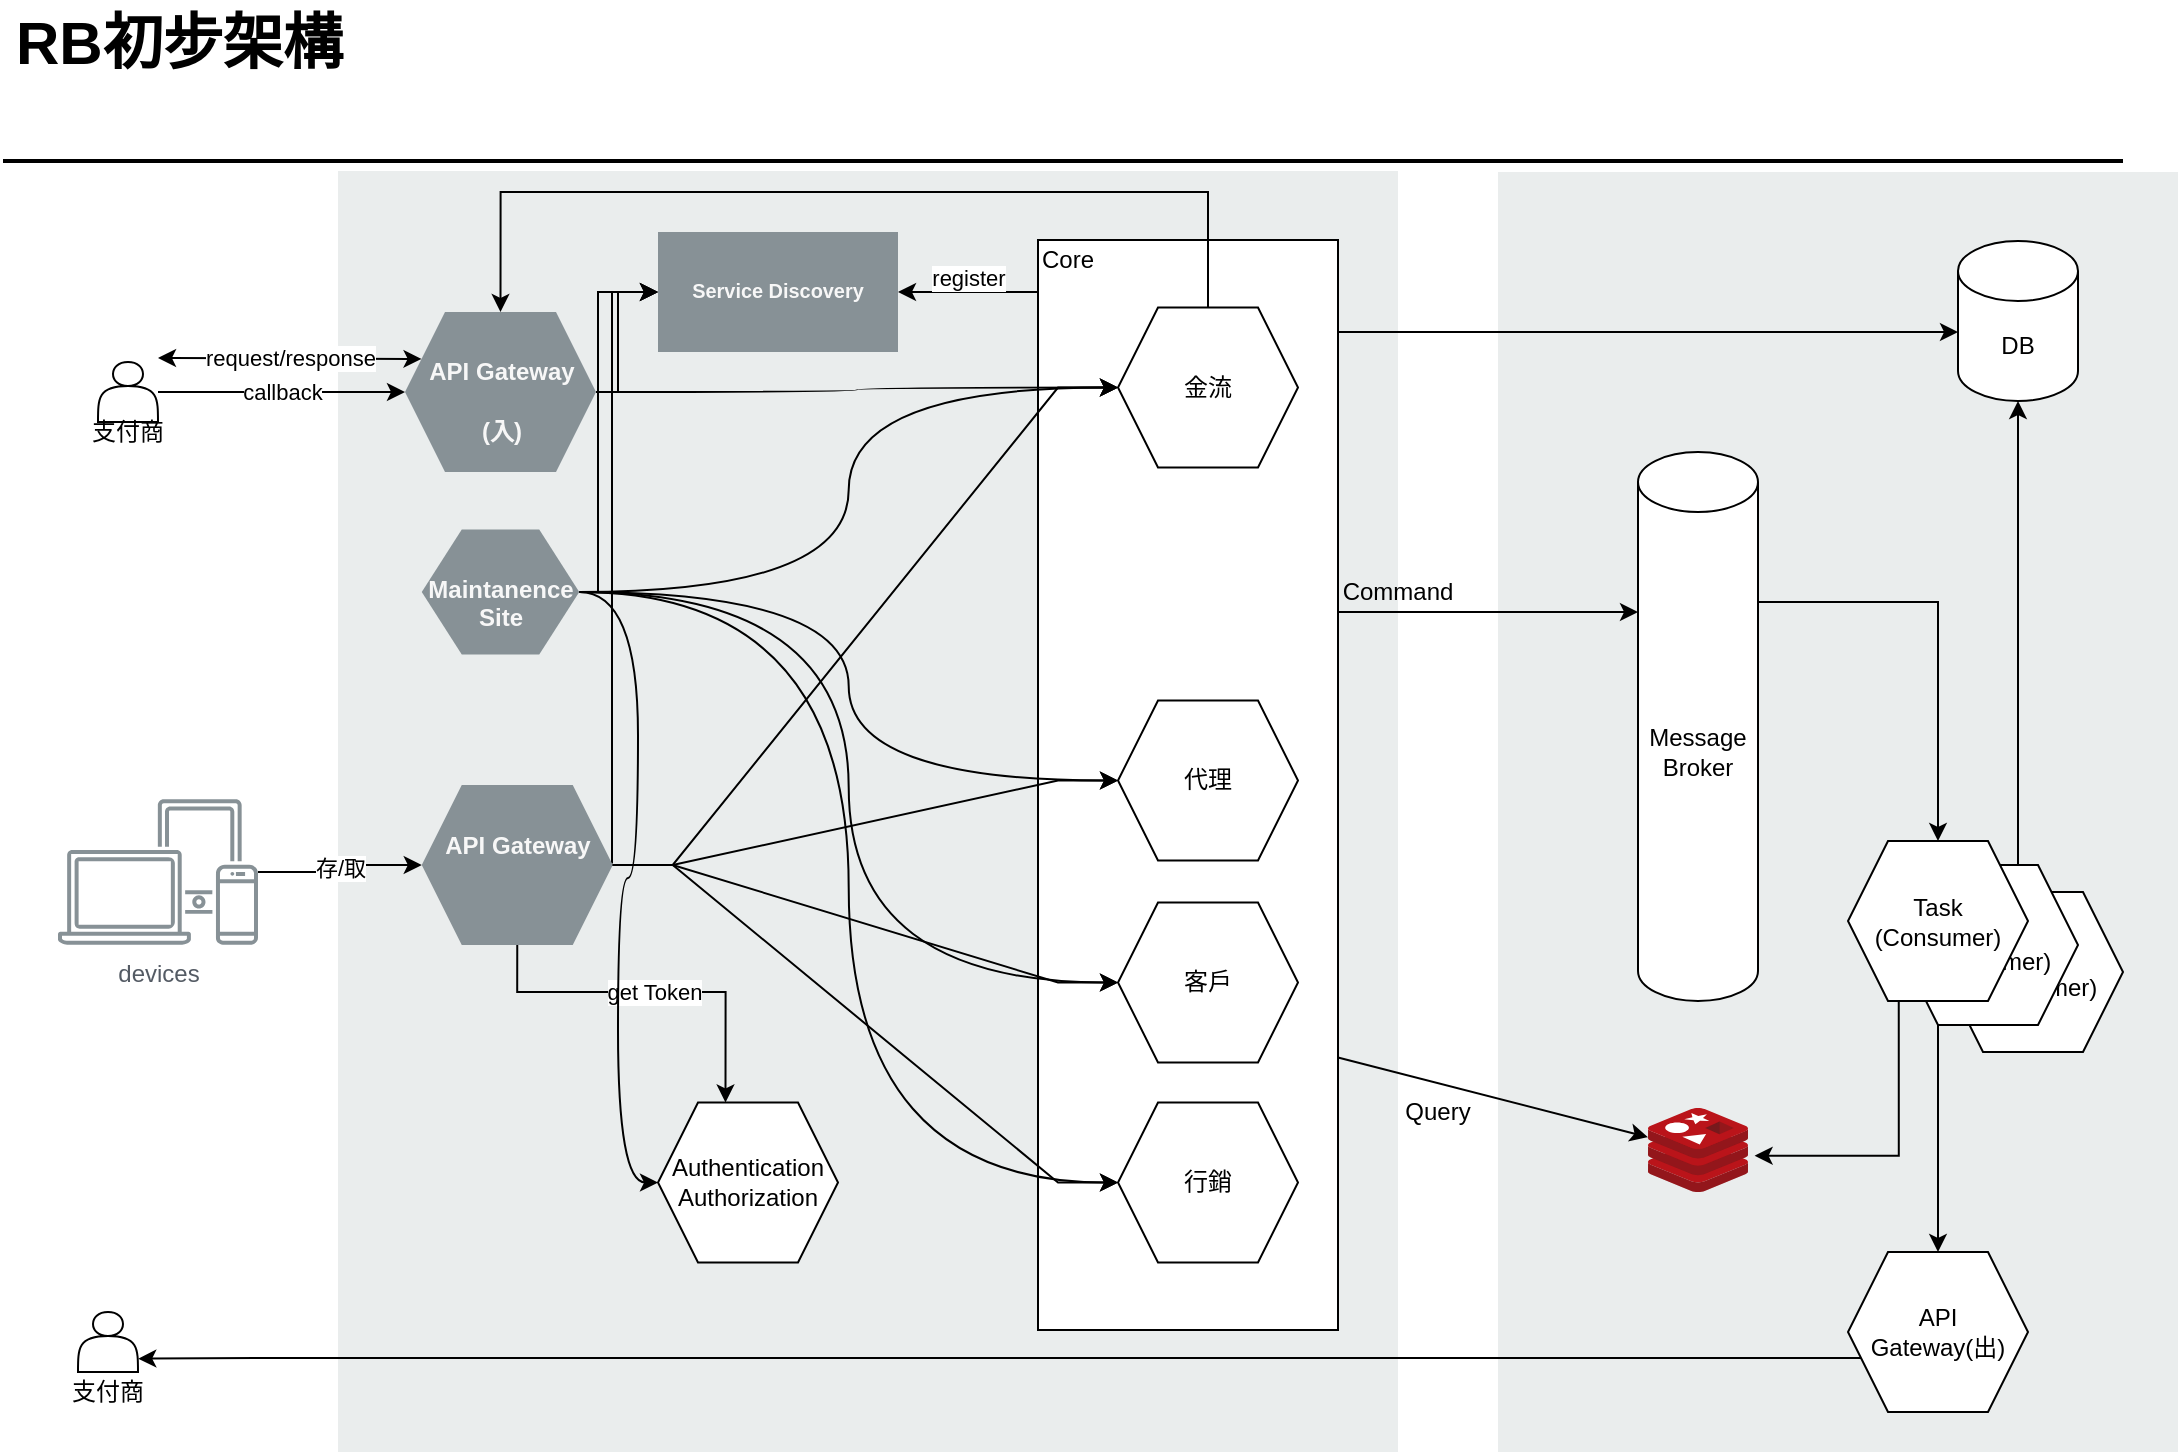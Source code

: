 <mxfile version="14.4.5" type="github">
  <diagram id="Ht1M8jgEwFfnCIfOTk4-" name="Page-1">
    <mxGraphModel dx="1826" dy="783" grid="1" gridSize="10" guides="1" tooltips="1" connect="1" arrows="1" fold="1" page="1" pageScale="1" pageWidth="1169" pageHeight="827" math="0" shadow="0">
      <root>
        <mxCell id="0" />
        <mxCell id="1" parent="0" />
        <mxCell id="qMT9t0mZY9mpns1QdVDe-62" value="" style="rounded=0;whiteSpace=wrap;html=1;fillColor=#EAEDED;fontSize=22;fontColor=#FFFFFF;strokeColor=none;labelBackgroundColor=none;" parent="1" vertex="1">
          <mxGeometry x="800" y="150" width="340" height="640" as="geometry" />
        </mxCell>
        <mxCell id="-QjtrjUzRDEMRZ5MF8oH-47" value="RB初步架構" style="text;html=1;resizable=0;points=[];autosize=1;align=left;verticalAlign=top;spacingTop=-4;fontSize=30;fontStyle=1" parent="1" vertex="1">
          <mxGeometry x="56.5" y="64.5" width="180" height="40" as="geometry" />
        </mxCell>
        <mxCell id="SCVMTBWpLvtzJIhz15lM-1" value="" style="line;strokeWidth=2;html=1;fontSize=14;" parent="1" vertex="1">
          <mxGeometry x="52.5" y="139.5" width="1060" height="10" as="geometry" />
        </mxCell>
        <mxCell id="k1J5Uft5zTIaOylSxwT3-1" value="" style="rounded=0;whiteSpace=wrap;html=1;fillColor=#EAEDED;fontSize=22;fontColor=#FFFFFF;strokeColor=none;labelBackgroundColor=none;" parent="1" vertex="1">
          <mxGeometry x="220" y="149.5" width="530" height="640.5" as="geometry" />
        </mxCell>
        <mxCell id="qMT9t0mZY9mpns1QdVDe-6" value="存/取" style="edgeStyle=orthogonalEdgeStyle;rounded=0;orthogonalLoop=1;jettySize=auto;html=1;" parent="1" source="qMT9t0mZY9mpns1QdVDe-4" target="qMT9t0mZY9mpns1QdVDe-5" edge="1">
          <mxGeometry relative="1" as="geometry" />
        </mxCell>
        <mxCell id="qMT9t0mZY9mpns1QdVDe-4" value="devices" style="outlineConnect=0;gradientColor=none;fontColor=#545B64;strokeColor=none;fillColor=#879196;dashed=0;verticalLabelPosition=bottom;verticalAlign=top;align=center;html=1;fontSize=12;fontStyle=0;aspect=fixed;shape=mxgraph.aws4.illustration_devices;pointerEvents=1" parent="1" vertex="1">
          <mxGeometry x="80" y="463.5" width="100" height="73" as="geometry" />
        </mxCell>
        <mxCell id="qMT9t0mZY9mpns1QdVDe-8" value="" style="edgeStyle=orthogonalEdgeStyle;rounded=0;orthogonalLoop=1;jettySize=auto;html=1;" parent="1" source="qMT9t0mZY9mpns1QdVDe-5" target="qMT9t0mZY9mpns1QdVDe-7" edge="1">
          <mxGeometry relative="1" as="geometry">
            <Array as="points">
              <mxPoint x="357" y="210" />
            </Array>
          </mxGeometry>
        </mxCell>
        <mxCell id="qMT9t0mZY9mpns1QdVDe-5" value="&lt;h4&gt;&lt;font color=&quot;#f7f7f7&quot;&gt;API Gateway&lt;/font&gt;&lt;br&gt;&lt;/h4&gt;" style="shape=hexagon;perimeter=hexagonPerimeter2;whiteSpace=wrap;html=1;fixedSize=1;dashed=0;fontColor=#545B64;fontStyle=0;verticalAlign=top;strokeColor=none;fillColor=#879196;" parent="1" vertex="1">
          <mxGeometry x="261.88" y="456.5" width="95.5" height="80" as="geometry" />
        </mxCell>
        <mxCell id="qMT9t0mZY9mpns1QdVDe-7" value="&lt;h5&gt;&lt;b&gt;&lt;font color=&quot;#f7f7f7&quot;&gt;Service Discovery&lt;/font&gt;&lt;/b&gt;&lt;/h5&gt;" style="whiteSpace=wrap;html=1;dashed=0;fontColor=#545B64;fontStyle=0;verticalAlign=top;strokeColor=none;fillColor=#879196;" parent="1" vertex="1">
          <mxGeometry x="380" y="180" width="120" height="60" as="geometry" />
        </mxCell>
        <mxCell id="qMT9t0mZY9mpns1QdVDe-30" value="" style="edgeStyle=orthogonalEdgeStyle;rounded=0;orthogonalLoop=1;jettySize=auto;html=1;" parent="1" source="qMT9t0mZY9mpns1QdVDe-20" target="qMT9t0mZY9mpns1QdVDe-29" edge="1">
          <mxGeometry relative="1" as="geometry">
            <mxPoint x="720" y="458" as="sourcePoint" />
            <Array as="points">
              <mxPoint x="740" y="370" />
              <mxPoint x="740" y="370" />
            </Array>
          </mxGeometry>
        </mxCell>
        <mxCell id="qMT9t0mZY9mpns1QdVDe-50" value="register" style="edgeStyle=orthogonalEdgeStyle;rounded=0;orthogonalLoop=1;jettySize=auto;html=1;" parent="1" source="qMT9t0mZY9mpns1QdVDe-20" edge="1">
          <mxGeometry x="0.013" y="-7" relative="1" as="geometry">
            <mxPoint x="500" y="210" as="targetPoint" />
            <Array as="points">
              <mxPoint x="540" y="210" />
              <mxPoint x="540" y="210" />
            </Array>
            <mxPoint as="offset" />
          </mxGeometry>
        </mxCell>
        <mxCell id="w560xFw8vfhGE7ZNAot--1" style="edgeStyle=orthogonalEdgeStyle;rounded=0;orthogonalLoop=1;jettySize=auto;html=1;" edge="1" parent="1" source="qMT9t0mZY9mpns1QdVDe-20" target="qMT9t0mZY9mpns1QdVDe-37">
          <mxGeometry relative="1" as="geometry">
            <Array as="points">
              <mxPoint x="770" y="230" />
              <mxPoint x="770" y="230" />
            </Array>
          </mxGeometry>
        </mxCell>
        <mxCell id="qMT9t0mZY9mpns1QdVDe-20" value="" style="rounded=0;whiteSpace=wrap;html=1;" parent="1" vertex="1">
          <mxGeometry x="570" y="184" width="150" height="545" as="geometry" />
        </mxCell>
        <mxCell id="qMT9t0mZY9mpns1QdVDe-21" value="客戶" style="shape=hexagon;perimeter=hexagonPerimeter2;whiteSpace=wrap;html=1;fixedSize=1;" parent="1" vertex="1">
          <mxGeometry x="610" y="515.25" width="90" height="80" as="geometry" />
        </mxCell>
        <mxCell id="w560xFw8vfhGE7ZNAot--14" style="edgeStyle=orthogonalEdgeStyle;rounded=0;orthogonalLoop=1;jettySize=auto;html=1;entryX=0.5;entryY=0;entryDx=0;entryDy=0;" edge="1" parent="1" source="qMT9t0mZY9mpns1QdVDe-22" target="qMT9t0mZY9mpns1QdVDe-66">
          <mxGeometry relative="1" as="geometry">
            <Array as="points">
              <mxPoint x="655" y="160" />
              <mxPoint x="301" y="160" />
            </Array>
          </mxGeometry>
        </mxCell>
        <mxCell id="qMT9t0mZY9mpns1QdVDe-22" value="金流" style="shape=hexagon;perimeter=hexagonPerimeter2;whiteSpace=wrap;html=1;fixedSize=1;" parent="1" vertex="1">
          <mxGeometry x="610" y="217.75" width="90" height="80" as="geometry" />
        </mxCell>
        <mxCell id="qMT9t0mZY9mpns1QdVDe-23" value="代理" style="shape=hexagon;perimeter=hexagonPerimeter2;whiteSpace=wrap;html=1;fixedSize=1;" parent="1" vertex="1">
          <mxGeometry x="610" y="414.25" width="90" height="80" as="geometry" />
        </mxCell>
        <mxCell id="qMT9t0mZY9mpns1QdVDe-24" value="行銷" style="shape=hexagon;perimeter=hexagonPerimeter2;whiteSpace=wrap;html=1;fixedSize=1;" parent="1" vertex="1">
          <mxGeometry x="610" y="615.25" width="90" height="80" as="geometry" />
        </mxCell>
        <mxCell id="qMT9t0mZY9mpns1QdVDe-47" style="edgeStyle=orthogonalEdgeStyle;rounded=0;orthogonalLoop=1;jettySize=auto;html=1;entryX=0.5;entryY=0;entryDx=0;entryDy=0;" parent="1" source="qMT9t0mZY9mpns1QdVDe-29" target="w560xFw8vfhGE7ZNAot--9" edge="1">
          <mxGeometry relative="1" as="geometry">
            <Array as="points">
              <mxPoint x="1020" y="365" />
            </Array>
            <mxPoint x="1000" y="496.5" as="targetPoint" />
          </mxGeometry>
        </mxCell>
        <mxCell id="qMT9t0mZY9mpns1QdVDe-29" value="Message&lt;br&gt;Broker" style="shape=cylinder3;whiteSpace=wrap;html=1;boundedLbl=1;backgroundOutline=1;size=15;" parent="1" vertex="1">
          <mxGeometry x="870" y="290" width="60" height="274.5" as="geometry" />
        </mxCell>
        <mxCell id="qMT9t0mZY9mpns1QdVDe-37" value="DB" style="shape=cylinder3;whiteSpace=wrap;html=1;boundedLbl=1;backgroundOutline=1;size=15;" parent="1" vertex="1">
          <mxGeometry x="1030" y="184.5" width="60" height="80" as="geometry" />
        </mxCell>
        <mxCell id="qMT9t0mZY9mpns1QdVDe-41" value="Command" style="text;html=1;strokeColor=none;fillColor=none;align=center;verticalAlign=middle;whiteSpace=wrap;rounded=0;" parent="1" vertex="1">
          <mxGeometry x="730" y="350" width="40" height="20" as="geometry" />
        </mxCell>
        <mxCell id="qMT9t0mZY9mpns1QdVDe-42" value="" style="endArrow=classic;html=1;exitX=1;exitY=0.75;exitDx=0;exitDy=0;" parent="1" source="qMT9t0mZY9mpns1QdVDe-20" target="qMT9t0mZY9mpns1QdVDe-63" edge="1">
          <mxGeometry width="50" height="50" relative="1" as="geometry">
            <mxPoint x="720" y="696.5" as="sourcePoint" />
            <mxPoint x="880" y="697.75" as="targetPoint" />
          </mxGeometry>
        </mxCell>
        <mxCell id="qMT9t0mZY9mpns1QdVDe-43" value="Query" style="text;html=1;strokeColor=none;fillColor=none;align=center;verticalAlign=middle;whiteSpace=wrap;rounded=0;" parent="1" vertex="1">
          <mxGeometry x="750" y="610" width="40" height="20" as="geometry" />
        </mxCell>
        <mxCell id="qMT9t0mZY9mpns1QdVDe-44" value="Core" style="text;html=1;strokeColor=none;fillColor=none;align=center;verticalAlign=middle;whiteSpace=wrap;rounded=0;" parent="1" vertex="1">
          <mxGeometry x="565" y="184" width="40" height="20" as="geometry" />
        </mxCell>
        <mxCell id="qMT9t0mZY9mpns1QdVDe-49" style="edgeStyle=orthogonalEdgeStyle;rounded=0;orthogonalLoop=1;jettySize=auto;html=1;entryX=1.066;entryY=0.568;entryDx=0;entryDy=0;entryPerimeter=0;exitX=0.282;exitY=1.001;exitDx=0;exitDy=0;exitPerimeter=0;" parent="1" source="w560xFw8vfhGE7ZNAot--9" target="qMT9t0mZY9mpns1QdVDe-63" edge="1">
          <mxGeometry relative="1" as="geometry">
            <mxPoint x="920" y="693" as="targetPoint" />
            <Array as="points">
              <mxPoint x="1000" y="642" />
            </Array>
            <mxPoint x="1000" y="556.5" as="sourcePoint" />
          </mxGeometry>
        </mxCell>
        <mxCell id="qMT9t0mZY9mpns1QdVDe-52" style="edgeStyle=orthogonalEdgeStyle;rounded=0;orthogonalLoop=1;jettySize=auto;html=1;entryX=0.5;entryY=1;entryDx=0;entryDy=0;entryPerimeter=0;" parent="1" target="qMT9t0mZY9mpns1QdVDe-37" edge="1">
          <mxGeometry relative="1" as="geometry">
            <Array as="points">
              <mxPoint x="1060" y="500" />
              <mxPoint x="1060" y="500" />
            </Array>
            <mxPoint x="1060" y="515" as="sourcePoint" />
          </mxGeometry>
        </mxCell>
        <mxCell id="w560xFw8vfhGE7ZNAot--4" style="edgeStyle=orthogonalEdgeStyle;rounded=0;orthogonalLoop=1;jettySize=auto;html=1;entryX=0.5;entryY=0;entryDx=0;entryDy=0;exitX=0.5;exitY=1;exitDx=0;exitDy=0;" edge="1" parent="1" source="w560xFw8vfhGE7ZNAot--9" target="w560xFw8vfhGE7ZNAot--3">
          <mxGeometry relative="1" as="geometry">
            <mxPoint x="1020" y="556.5" as="sourcePoint" />
          </mxGeometry>
        </mxCell>
        <mxCell id="qMT9t0mZY9mpns1QdVDe-27" value="Authentication&lt;br&gt;Authorization" style="shape=hexagon;perimeter=hexagonPerimeter2;whiteSpace=wrap;html=1;fixedSize=1;" parent="1" vertex="1">
          <mxGeometry x="380" y="615.25" width="90" height="80" as="geometry" />
        </mxCell>
        <mxCell id="qMT9t0mZY9mpns1QdVDe-54" value="get Token" style="edgeStyle=orthogonalEdgeStyle;rounded=0;orthogonalLoop=1;jettySize=auto;html=1;entryX=0.375;entryY=0;entryDx=0;entryDy=0;exitX=0.5;exitY=1;exitDx=0;exitDy=0;" parent="1" source="qMT9t0mZY9mpns1QdVDe-5" target="qMT9t0mZY9mpns1QdVDe-27" edge="1">
          <mxGeometry relative="1" as="geometry">
            <Array as="points">
              <mxPoint x="310" y="560" />
              <mxPoint x="414" y="560" />
            </Array>
          </mxGeometry>
        </mxCell>
        <mxCell id="qMT9t0mZY9mpns1QdVDe-58" style="edgeStyle=entityRelationEdgeStyle;rounded=0;orthogonalLoop=1;jettySize=auto;html=1;entryX=0;entryY=0.5;entryDx=0;entryDy=0;" parent="1" source="qMT9t0mZY9mpns1QdVDe-5" target="qMT9t0mZY9mpns1QdVDe-22" edge="1">
          <mxGeometry relative="1" as="geometry" />
        </mxCell>
        <mxCell id="qMT9t0mZY9mpns1QdVDe-59" style="edgeStyle=entityRelationEdgeStyle;rounded=0;orthogonalLoop=1;jettySize=auto;html=1;entryX=0;entryY=0.5;entryDx=0;entryDy=0;" parent="1" source="qMT9t0mZY9mpns1QdVDe-5" target="qMT9t0mZY9mpns1QdVDe-23" edge="1">
          <mxGeometry relative="1" as="geometry" />
        </mxCell>
        <mxCell id="qMT9t0mZY9mpns1QdVDe-60" style="edgeStyle=entityRelationEdgeStyle;rounded=0;orthogonalLoop=1;jettySize=auto;html=1;" parent="1" source="qMT9t0mZY9mpns1QdVDe-5" target="qMT9t0mZY9mpns1QdVDe-21" edge="1">
          <mxGeometry relative="1" as="geometry" />
        </mxCell>
        <mxCell id="qMT9t0mZY9mpns1QdVDe-61" style="edgeStyle=entityRelationEdgeStyle;rounded=0;orthogonalLoop=1;jettySize=auto;html=1;" parent="1" source="qMT9t0mZY9mpns1QdVDe-5" target="qMT9t0mZY9mpns1QdVDe-24" edge="1">
          <mxGeometry relative="1" as="geometry" />
        </mxCell>
        <mxCell id="qMT9t0mZY9mpns1QdVDe-63" value="" style="aspect=fixed;html=1;points=[];align=center;image;fontSize=12;image=img/lib/mscae/Cache_Redis_Product.svg;" parent="1" vertex="1">
          <mxGeometry x="875" y="618" width="50" height="42" as="geometry" />
        </mxCell>
        <mxCell id="qMT9t0mZY9mpns1QdVDe-80" style="edgeStyle=orthogonalEdgeStyle;curved=1;rounded=0;orthogonalLoop=1;jettySize=auto;html=1;entryX=0;entryY=0.5;entryDx=0;entryDy=0;" parent="1" source="qMT9t0mZY9mpns1QdVDe-66" target="qMT9t0mZY9mpns1QdVDe-22" edge="1">
          <mxGeometry relative="1" as="geometry" />
        </mxCell>
        <mxCell id="w560xFw8vfhGE7ZNAot--13" style="edgeStyle=orthogonalEdgeStyle;rounded=0;orthogonalLoop=1;jettySize=auto;html=1;" edge="1" parent="1" source="qMT9t0mZY9mpns1QdVDe-66" target="qMT9t0mZY9mpns1QdVDe-7">
          <mxGeometry relative="1" as="geometry">
            <Array as="points">
              <mxPoint x="360" y="260" />
              <mxPoint x="360" y="210" />
            </Array>
          </mxGeometry>
        </mxCell>
        <mxCell id="qMT9t0mZY9mpns1QdVDe-66" value="&lt;h4&gt;&lt;font color=&quot;#f7f7f7&quot;&gt;API Gateway&lt;/font&gt;&lt;/h4&gt;&lt;h4&gt;&lt;font color=&quot;#f7f7f7&quot;&gt;(入)&lt;/font&gt;&lt;br&gt;&lt;/h4&gt;" style="shape=hexagon;perimeter=hexagonPerimeter2;whiteSpace=wrap;html=1;fixedSize=1;dashed=0;fontColor=#545B64;fontStyle=0;verticalAlign=top;strokeColor=none;fillColor=#879196;" parent="1" vertex="1">
          <mxGeometry x="253.5" y="220" width="95.5" height="80" as="geometry" />
        </mxCell>
        <mxCell id="qMT9t0mZY9mpns1QdVDe-69" value="callback" style="edgeStyle=entityRelationEdgeStyle;rounded=0;orthogonalLoop=1;jettySize=auto;html=1;entryX=0;entryY=0.5;entryDx=0;entryDy=0;" parent="1" source="qMT9t0mZY9mpns1QdVDe-67" target="qMT9t0mZY9mpns1QdVDe-66" edge="1">
          <mxGeometry relative="1" as="geometry" />
        </mxCell>
        <mxCell id="qMT9t0mZY9mpns1QdVDe-67" value="" style="shape=actor;whiteSpace=wrap;html=1;" parent="1" vertex="1">
          <mxGeometry x="100" y="245" width="30" height="30" as="geometry" />
        </mxCell>
        <mxCell id="qMT9t0mZY9mpns1QdVDe-68" value="支付商" style="text;html=1;strokeColor=none;fillColor=none;align=center;verticalAlign=middle;whiteSpace=wrap;rounded=0;" parent="1" vertex="1">
          <mxGeometry x="95" y="270" width="40" height="20" as="geometry" />
        </mxCell>
        <mxCell id="qMT9t0mZY9mpns1QdVDe-75" style="edgeStyle=orthogonalEdgeStyle;curved=1;rounded=0;orthogonalLoop=1;jettySize=auto;html=1;entryX=0;entryY=0.5;entryDx=0;entryDy=0;" parent="1" source="qMT9t0mZY9mpns1QdVDe-73" target="qMT9t0mZY9mpns1QdVDe-24" edge="1">
          <mxGeometry relative="1" as="geometry" />
        </mxCell>
        <mxCell id="qMT9t0mZY9mpns1QdVDe-76" style="edgeStyle=orthogonalEdgeStyle;curved=1;rounded=0;orthogonalLoop=1;jettySize=auto;html=1;entryX=0;entryY=0.5;entryDx=0;entryDy=0;" parent="1" source="qMT9t0mZY9mpns1QdVDe-73" target="qMT9t0mZY9mpns1QdVDe-21" edge="1">
          <mxGeometry relative="1" as="geometry" />
        </mxCell>
        <mxCell id="qMT9t0mZY9mpns1QdVDe-77" style="edgeStyle=orthogonalEdgeStyle;curved=1;rounded=0;orthogonalLoop=1;jettySize=auto;html=1;entryX=0;entryY=0.5;entryDx=0;entryDy=0;" parent="1" source="qMT9t0mZY9mpns1QdVDe-73" target="qMT9t0mZY9mpns1QdVDe-23" edge="1">
          <mxGeometry relative="1" as="geometry" />
        </mxCell>
        <mxCell id="qMT9t0mZY9mpns1QdVDe-78" style="edgeStyle=orthogonalEdgeStyle;curved=1;rounded=0;orthogonalLoop=1;jettySize=auto;html=1;entryX=0;entryY=0.5;entryDx=0;entryDy=0;" parent="1" source="qMT9t0mZY9mpns1QdVDe-73" target="qMT9t0mZY9mpns1QdVDe-22" edge="1">
          <mxGeometry relative="1" as="geometry" />
        </mxCell>
        <mxCell id="qMT9t0mZY9mpns1QdVDe-79" style="edgeStyle=orthogonalEdgeStyle;curved=1;rounded=0;orthogonalLoop=1;jettySize=auto;html=1;entryX=0;entryY=0.5;entryDx=0;entryDy=0;" parent="1" source="qMT9t0mZY9mpns1QdVDe-73" target="qMT9t0mZY9mpns1QdVDe-27" edge="1">
          <mxGeometry relative="1" as="geometry">
            <Array as="points">
              <mxPoint x="370" y="360" />
              <mxPoint x="370" y="503" />
              <mxPoint x="360" y="503" />
              <mxPoint x="360" y="655" />
            </Array>
          </mxGeometry>
        </mxCell>
        <mxCell id="w560xFw8vfhGE7ZNAot--12" style="edgeStyle=orthogonalEdgeStyle;rounded=0;orthogonalLoop=1;jettySize=auto;html=1;" edge="1" parent="1" source="qMT9t0mZY9mpns1QdVDe-73" target="qMT9t0mZY9mpns1QdVDe-7">
          <mxGeometry relative="1" as="geometry">
            <Array as="points">
              <mxPoint x="350" y="360" />
              <mxPoint x="350" y="210" />
            </Array>
          </mxGeometry>
        </mxCell>
        <mxCell id="qMT9t0mZY9mpns1QdVDe-73" value="&lt;h4&gt;&lt;font color=&quot;#f7f7f7&quot;&gt;Maintanence Site&lt;/font&gt;&lt;/h4&gt;" style="shape=hexagon;perimeter=hexagonPerimeter2;whiteSpace=wrap;html=1;fixedSize=1;dashed=0;fontColor=#545B64;fontStyle=0;verticalAlign=top;strokeColor=none;fillColor=#879196;" parent="1" vertex="1">
          <mxGeometry x="261.88" y="328.75" width="78.75" height="62.5" as="geometry" />
        </mxCell>
        <mxCell id="w560xFw8vfhGE7ZNAot--8" style="edgeStyle=orthogonalEdgeStyle;rounded=0;orthogonalLoop=1;jettySize=auto;html=1;entryX=1.005;entryY=0.778;entryDx=0;entryDy=0;entryPerimeter=0;" edge="1" parent="1" source="w560xFw8vfhGE7ZNAot--3" target="w560xFw8vfhGE7ZNAot--5">
          <mxGeometry relative="1" as="geometry">
            <Array as="points">
              <mxPoint x="190" y="743" />
              <mxPoint x="190" y="743" />
            </Array>
          </mxGeometry>
        </mxCell>
        <mxCell id="w560xFw8vfhGE7ZNAot--3" value="API Gateway(出)" style="shape=hexagon;perimeter=hexagonPerimeter2;whiteSpace=wrap;html=1;fixedSize=1;" vertex="1" parent="1">
          <mxGeometry x="975" y="690" width="90" height="80" as="geometry" />
        </mxCell>
        <mxCell id="w560xFw8vfhGE7ZNAot--5" value="" style="shape=actor;whiteSpace=wrap;html=1;" vertex="1" parent="1">
          <mxGeometry x="90" y="720" width="30" height="30" as="geometry" />
        </mxCell>
        <mxCell id="w560xFw8vfhGE7ZNAot--7" value="支付商" style="text;html=1;strokeColor=none;fillColor=none;align=center;verticalAlign=middle;whiteSpace=wrap;rounded=0;" vertex="1" parent="1">
          <mxGeometry x="85" y="750" width="40" height="20" as="geometry" />
        </mxCell>
        <mxCell id="w560xFw8vfhGE7ZNAot--11" value="Task&lt;br&gt;(Consumer)" style="shape=hexagon;perimeter=hexagonPerimeter2;whiteSpace=wrap;html=1;fixedSize=1;" vertex="1" parent="1">
          <mxGeometry x="1022.5" y="510" width="90" height="80" as="geometry" />
        </mxCell>
        <mxCell id="w560xFw8vfhGE7ZNAot--10" value="Task&lt;br&gt;(Consumer)" style="shape=hexagon;perimeter=hexagonPerimeter2;whiteSpace=wrap;html=1;fixedSize=1;" vertex="1" parent="1">
          <mxGeometry x="1000" y="496.5" width="90" height="80" as="geometry" />
        </mxCell>
        <mxCell id="w560xFw8vfhGE7ZNAot--9" value="Task&lt;br&gt;(Consumer)" style="shape=hexagon;perimeter=hexagonPerimeter2;whiteSpace=wrap;html=1;fixedSize=1;" vertex="1" parent="1">
          <mxGeometry x="975" y="484.5" width="90" height="80" as="geometry" />
        </mxCell>
        <mxCell id="w560xFw8vfhGE7ZNAot--16" value="request/response" style="endArrow=classic;startArrow=classic;html=1;entryX=0;entryY=0.25;entryDx=0;entryDy=0;" edge="1" parent="1" target="qMT9t0mZY9mpns1QdVDe-66">
          <mxGeometry width="50" height="50" relative="1" as="geometry">
            <mxPoint x="130" y="243" as="sourcePoint" />
            <mxPoint x="150" y="167.75" as="targetPoint" />
          </mxGeometry>
        </mxCell>
      </root>
    </mxGraphModel>
  </diagram>
</mxfile>

